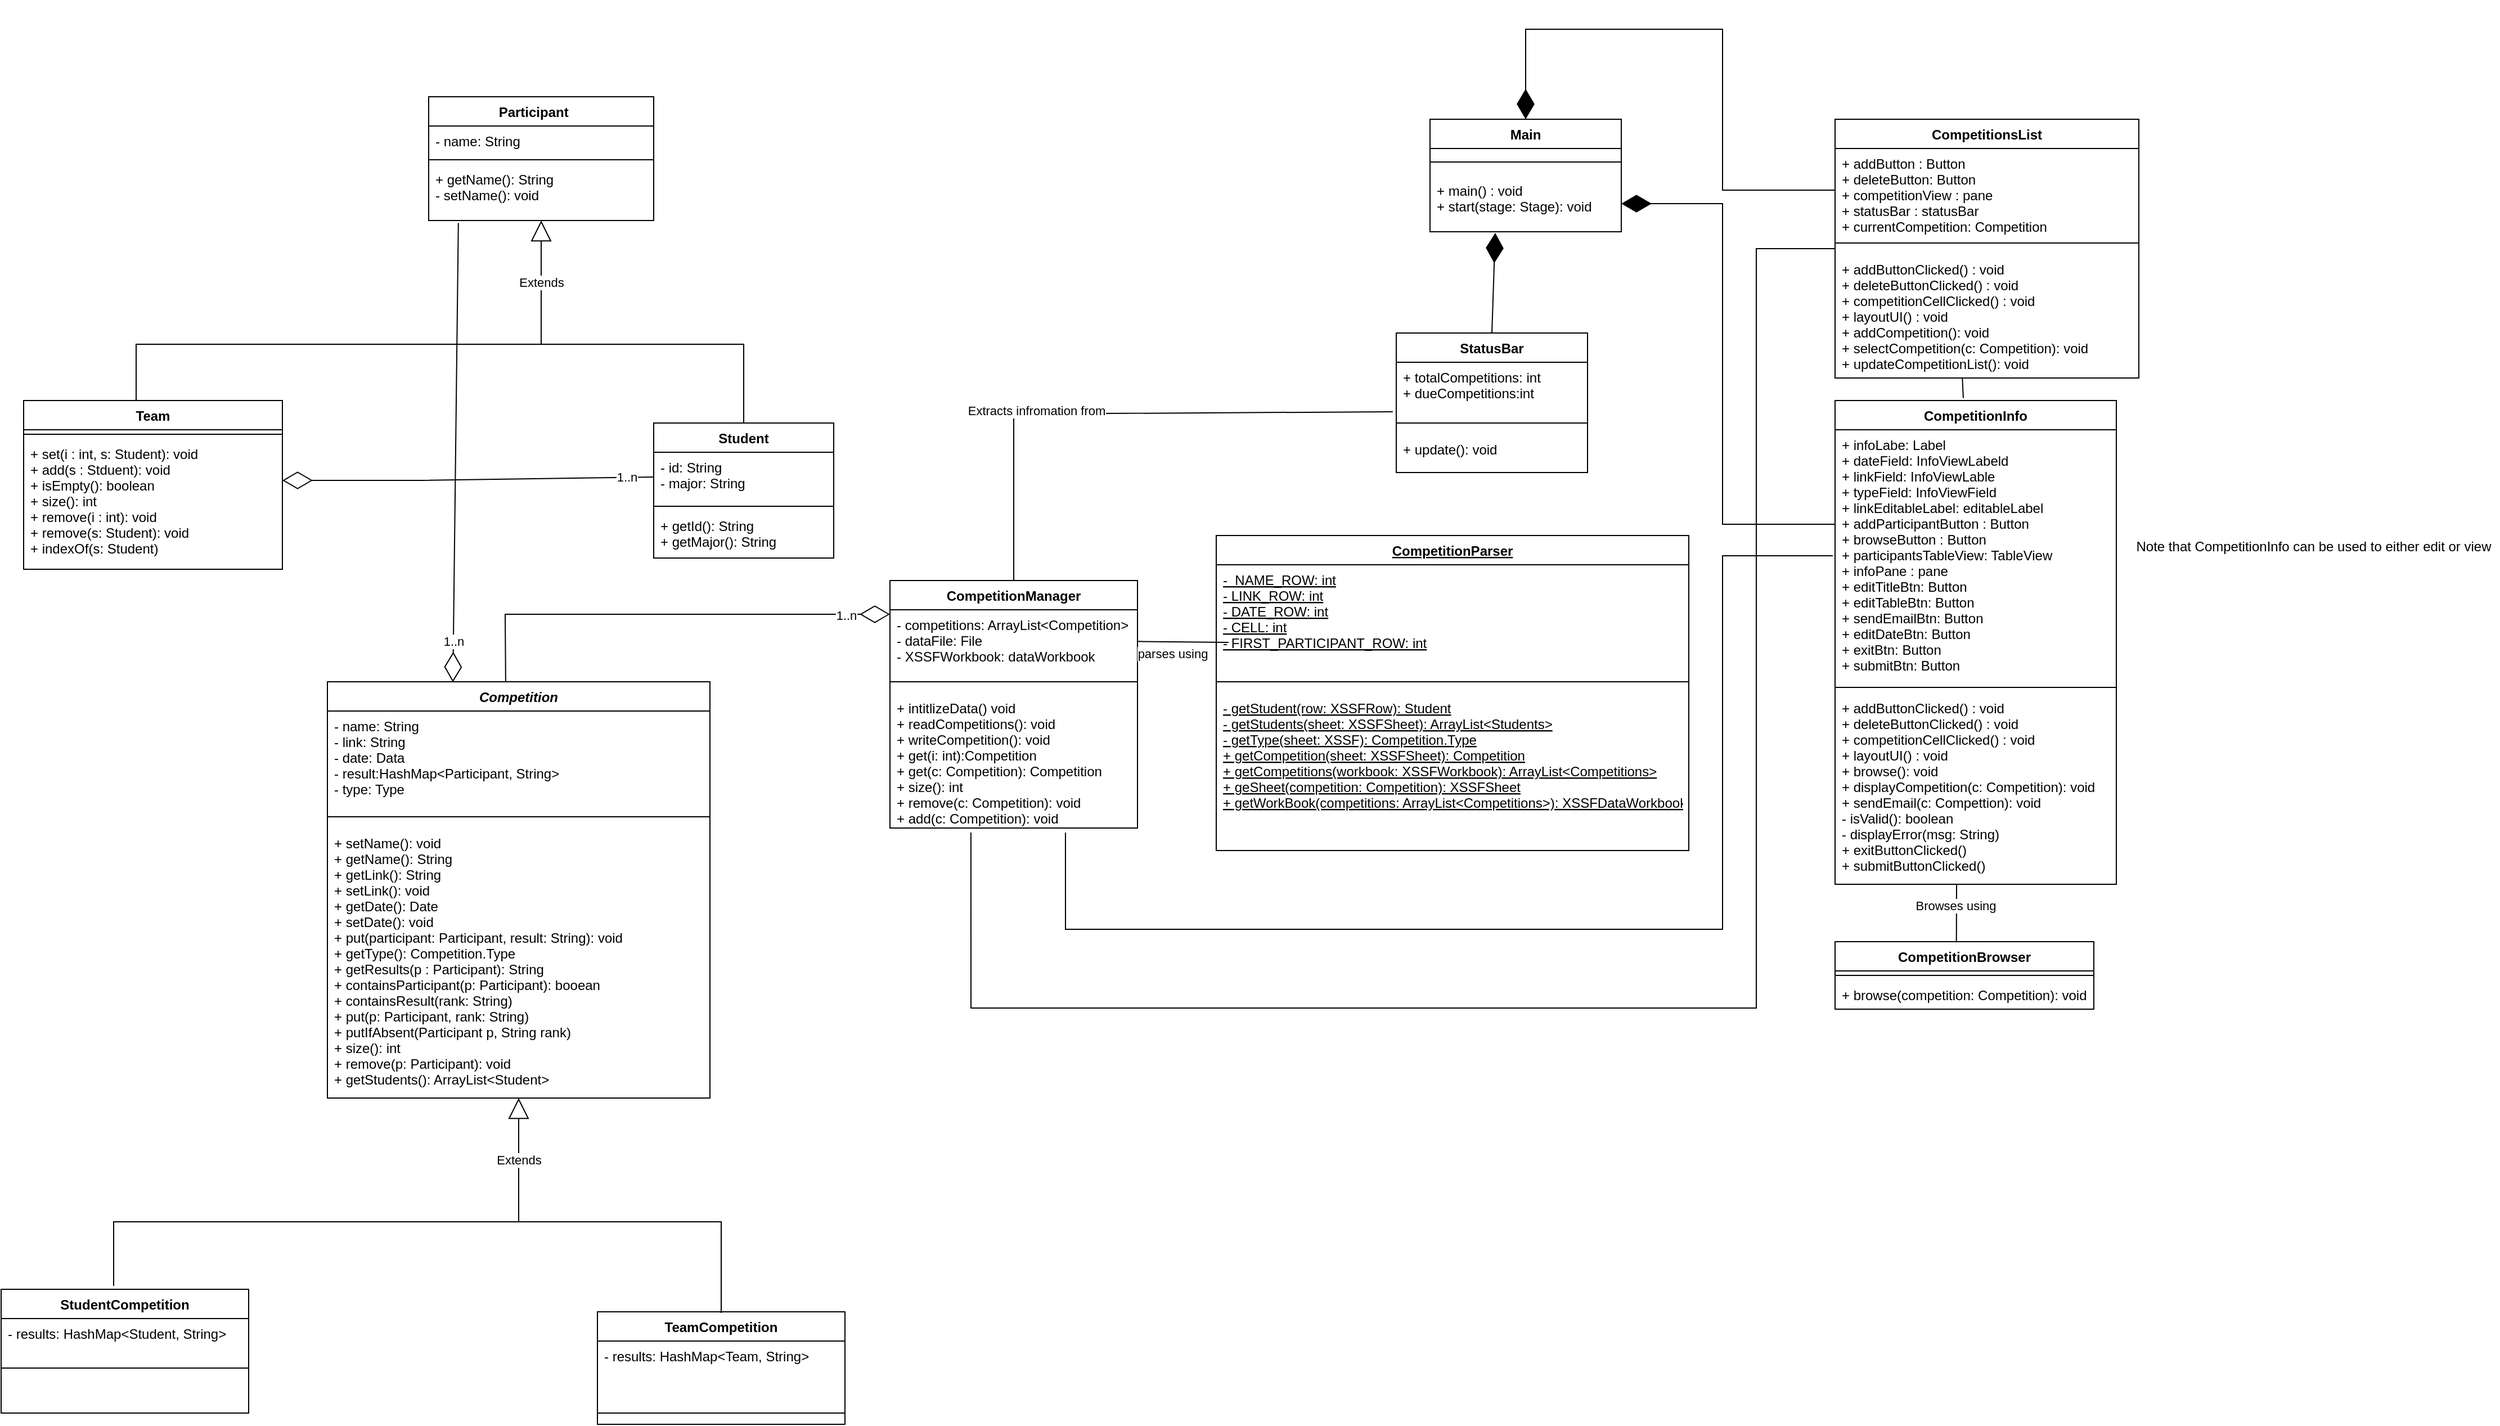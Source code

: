 <mxfile>
    <diagram id="GxxrP0lvxAbWxJMTPrHu" name="Page-1">
        <mxGraphModel dx="2403" dy="1568" grid="1" gridSize="10" guides="1" tooltips="1" connect="1" arrows="1" fold="1" page="1" pageScale="1" pageWidth="827" pageHeight="1169" math="0" shadow="0">
            <root>
                <mxCell id="0"/>
                <mxCell id="1" parent="0"/>
                <mxCell id="EJnaUkzqWR3YQyQ7dOgF-1" value="Main" style="swimlane;fontStyle=1;align=center;verticalAlign=top;childLayout=stackLayout;horizontal=1;startSize=26;horizontalStack=0;resizeParent=1;resizeParentMax=0;resizeLast=0;collapsible=1;marginBottom=0;" parent="1" vertex="1">
                    <mxGeometry x="100" width="170" height="100" as="geometry"/>
                </mxCell>
                <mxCell id="EJnaUkzqWR3YQyQ7dOgF-3" value="" style="line;strokeWidth=1;fillColor=none;align=left;verticalAlign=middle;spacingTop=-1;spacingLeft=3;spacingRight=3;rotatable=0;labelPosition=right;points=[];portConstraint=eastwest;" parent="EJnaUkzqWR3YQyQ7dOgF-1" vertex="1">
                    <mxGeometry y="26" width="170" height="24" as="geometry"/>
                </mxCell>
                <mxCell id="QGG74kZx5etVXOkYBk9g-1" value="+ main() : void&#10;+ start(stage: Stage): void&#10;" style="text;strokeColor=none;fillColor=none;align=left;verticalAlign=top;spacingLeft=4;spacingRight=4;overflow=hidden;rotatable=0;points=[[0,0.5],[1,0.5]];portConstraint=eastwest;fontStyle=0" parent="EJnaUkzqWR3YQyQ7dOgF-1" vertex="1">
                    <mxGeometry y="50" width="170" height="50" as="geometry"/>
                </mxCell>
                <mxCell id="EJnaUkzqWR3YQyQ7dOgF-13" value="CompetitionsList" style="swimlane;fontStyle=1;align=center;verticalAlign=top;childLayout=stackLayout;horizontal=1;startSize=26;horizontalStack=0;resizeParent=1;resizeParentMax=0;resizeLast=0;collapsible=1;marginBottom=0;" parent="1" vertex="1">
                    <mxGeometry x="460" width="270" height="230" as="geometry"/>
                </mxCell>
                <mxCell id="QGG74kZx5etVXOkYBk9g-5" value="+ addButton : Button&#10;+ deleteButton: Button&#10;+ competitionView : pane&#10;+ statusBar : statusBar&#10;+ currentCompetition: Competition&#10;" style="text;strokeColor=none;fillColor=none;align=left;verticalAlign=top;spacingLeft=4;spacingRight=4;overflow=hidden;rotatable=0;points=[[0,0.5],[1,0.5]];portConstraint=eastwest;" parent="EJnaUkzqWR3YQyQ7dOgF-13" vertex="1">
                    <mxGeometry y="26" width="270" height="74" as="geometry"/>
                </mxCell>
                <mxCell id="EJnaUkzqWR3YQyQ7dOgF-15" value="" style="line;strokeWidth=1;fillColor=none;align=left;verticalAlign=middle;spacingTop=-1;spacingLeft=3;spacingRight=3;rotatable=0;labelPosition=right;points=[];portConstraint=eastwest;" parent="EJnaUkzqWR3YQyQ7dOgF-13" vertex="1">
                    <mxGeometry y="100" width="270" height="20" as="geometry"/>
                </mxCell>
                <mxCell id="EJnaUkzqWR3YQyQ7dOgF-16" value="+ addButtonClicked() : void&#10;+ deleteButtonClicked() : void&#10;+ competitionCellClicked() : void&#10;+ layoutUI() : void&#10;+ addCompetition(): void&#10;+ selectCompetition(c: Competition): void&#10;+ updateCompetitionList(): void&#10;&#10;&#10;&#10;&#10;" style="text;strokeColor=none;fillColor=none;align=left;verticalAlign=top;spacingLeft=4;spacingRight=4;overflow=hidden;rotatable=0;points=[[0,0.5],[1,0.5]];portConstraint=eastwest;" parent="EJnaUkzqWR3YQyQ7dOgF-13" vertex="1">
                    <mxGeometry y="120" width="270" height="110" as="geometry"/>
                </mxCell>
                <mxCell id="EJnaUkzqWR3YQyQ7dOgF-33" value="Competition" style="swimlane;fontStyle=3;align=center;verticalAlign=top;childLayout=stackLayout;horizontal=1;startSize=26;horizontalStack=0;resizeParent=1;resizeParentMax=0;resizeLast=0;collapsible=1;marginBottom=0;" parent="1" vertex="1">
                    <mxGeometry x="-880" y="500" width="340" height="370" as="geometry"/>
                </mxCell>
                <mxCell id="EJnaUkzqWR3YQyQ7dOgF-34" value="- name: String&#10;- link: String&#10;- date: Data&#10;- result:HashMap&lt;Participant, String&gt;&#10;- type: Type" style="text;strokeColor=none;fillColor=none;align=left;verticalAlign=top;spacingLeft=4;spacingRight=4;overflow=hidden;rotatable=0;points=[[0,0.5],[1,0.5]];portConstraint=eastwest;fontStyle=0" parent="EJnaUkzqWR3YQyQ7dOgF-33" vertex="1">
                    <mxGeometry y="26" width="340" height="84" as="geometry"/>
                </mxCell>
                <mxCell id="EJnaUkzqWR3YQyQ7dOgF-35" value="" style="line;strokeWidth=1;fillColor=none;align=left;verticalAlign=middle;spacingTop=-1;spacingLeft=3;spacingRight=3;rotatable=0;labelPosition=right;points=[];portConstraint=eastwest;" parent="EJnaUkzqWR3YQyQ7dOgF-33" vertex="1">
                    <mxGeometry y="110" width="340" height="20" as="geometry"/>
                </mxCell>
                <mxCell id="EJnaUkzqWR3YQyQ7dOgF-36" value="+ setName(): void&#10;+ getName(): String&#10;+ getLink(): String&#10;+ setLink(): void&#10;+ getDate(): Date&#10;+ setDate(): void&#10;+ put(participant: Participant, result: String): void&#10;+ getType(): Competition.Type&#10;+ getResults(p : Participant): String&#10;+ containsParticipant(p: Participant): booean&#10;+ containsResult(rank: String)&#10;+ put(p: Participant, rank: String)&#10;+ putIfAbsent(Participant p, String rank)&#10;+ size(): int&#10;+ remove(p: Participant): void&#10;+ getStudents(): ArrayList&lt;Student&gt;&#10;&#10;&#10;&#10;&#10;&#10;" style="text;strokeColor=none;fillColor=none;align=left;verticalAlign=top;spacingLeft=4;spacingRight=4;overflow=hidden;rotatable=0;points=[[0,0.5],[1,0.5]];portConstraint=eastwest;" parent="EJnaUkzqWR3YQyQ7dOgF-33" vertex="1">
                    <mxGeometry y="130" width="340" height="240" as="geometry"/>
                </mxCell>
                <mxCell id="QGG74kZx5etVXOkYBk9g-6" value="CompetitionInfo" style="swimlane;fontStyle=1;align=center;verticalAlign=top;childLayout=stackLayout;horizontal=1;startSize=26;horizontalStack=0;resizeParent=1;resizeParentMax=0;resizeLast=0;collapsible=1;marginBottom=0;" parent="1" vertex="1">
                    <mxGeometry x="460" y="250" width="250" height="430" as="geometry"/>
                </mxCell>
                <mxCell id="QGG74kZx5etVXOkYBk9g-7" value="+ infoLabe: Label&#10;+ dateField: InfoViewLabeld&#10;+ linkField: InfoViewLable&#10;+ typeField: InfoViewField&#10;+ linkEditableLabel: editableLabel&#10;+ addParticipantButton : Button&#10;+ browseButton : Button&#10;+ participantsTableView: TableView&#10;+ infoPane : pane&#10;+ editTitleBtn: Button&#10;+ editTableBtn: Button&#10;+ sendEmailBtn: Button&#10;+ editDateBtn: Button&#10;+ exitBtn: Button&#10;+ submitBtn: Button&#10;&#10;&#10;" style="text;strokeColor=none;fillColor=none;align=left;verticalAlign=top;spacingLeft=4;spacingRight=4;overflow=hidden;rotatable=0;points=[[0,0.5],[1,0.5]];portConstraint=eastwest;" parent="QGG74kZx5etVXOkYBk9g-6" vertex="1">
                    <mxGeometry y="26" width="250" height="224" as="geometry"/>
                </mxCell>
                <mxCell id="QGG74kZx5etVXOkYBk9g-8" value="" style="line;strokeWidth=1;fillColor=none;align=left;verticalAlign=middle;spacingTop=-1;spacingLeft=3;spacingRight=3;rotatable=0;labelPosition=right;points=[];portConstraint=eastwest;" parent="QGG74kZx5etVXOkYBk9g-6" vertex="1">
                    <mxGeometry y="250" width="250" height="10" as="geometry"/>
                </mxCell>
                <mxCell id="QGG74kZx5etVXOkYBk9g-9" value="+ addButtonClicked() : void&#10;+ deleteButtonClicked() : void&#10;+ competitionCellClicked() : void&#10;+ layoutUI() : void&#10;+ browse(): void&#10;+ displayCompetition(c: Competition): void&#10;+ sendEmail(c: Compettion): void&#10;- isValid(): boolean&#10;- displayError(msg: String)&#10;+ exitButtonClicked()&#10;+ submitButtonClicked()&#10;" style="text;strokeColor=none;fillColor=none;align=left;verticalAlign=top;spacingLeft=4;spacingRight=4;overflow=hidden;rotatable=0;points=[[0,0.5],[1,0.5]];portConstraint=eastwest;" parent="QGG74kZx5etVXOkYBk9g-6" vertex="1">
                    <mxGeometry y="260" width="250" height="170" as="geometry"/>
                </mxCell>
                <mxCell id="0c5YRF4WHMTncs785dVi-13" value="CompetitionManager" style="swimlane;fontStyle=1;align=center;verticalAlign=top;childLayout=stackLayout;horizontal=1;startSize=26;horizontalStack=0;resizeParent=1;resizeParentMax=0;resizeLast=0;collapsible=1;marginBottom=0;" parent="1" vertex="1">
                    <mxGeometry x="-380" y="410" width="220" height="220" as="geometry"/>
                </mxCell>
                <mxCell id="0c5YRF4WHMTncs785dVi-14" value="- competitions: ArrayList&lt;Competition&gt;&#10;- dataFile: File&#10;- XSSFWorkbook: dataWorkbook&#10;" style="text;strokeColor=none;fillColor=none;align=left;verticalAlign=top;spacingLeft=4;spacingRight=4;overflow=hidden;rotatable=0;points=[[0,0.5],[1,0.5]];portConstraint=eastwest;fontStyle=0" parent="0c5YRF4WHMTncs785dVi-13" vertex="1">
                    <mxGeometry y="26" width="220" height="54" as="geometry"/>
                </mxCell>
                <mxCell id="0c5YRF4WHMTncs785dVi-15" value="" style="line;strokeWidth=1;fillColor=none;align=left;verticalAlign=middle;spacingTop=-1;spacingLeft=3;spacingRight=3;rotatable=0;labelPosition=right;points=[];portConstraint=eastwest;" parent="0c5YRF4WHMTncs785dVi-13" vertex="1">
                    <mxGeometry y="80" width="220" height="20" as="geometry"/>
                </mxCell>
                <mxCell id="0c5YRF4WHMTncs785dVi-16" value="+ intitlizeData() void&#10;+ readCompetitions(): void&#10;+ writeCompetition(): void&#10;+ get(i: int):Competition&#10;+ get(c: Competition): Competition&#10;+ size(): int&#10;+ remove(c: Competition): void&#10;+ add(c: Competition): void&#10;&#10;&#10;" style="text;strokeColor=none;fillColor=none;align=left;verticalAlign=top;spacingLeft=4;spacingRight=4;overflow=hidden;rotatable=0;points=[[0,0.5],[1,0.5]];portConstraint=eastwest;" parent="0c5YRF4WHMTncs785dVi-13" vertex="1">
                    <mxGeometry y="100" width="220" height="120" as="geometry"/>
                </mxCell>
                <mxCell id="0c5YRF4WHMTncs785dVi-21" value="TeamCompetition" style="swimlane;fontStyle=1;align=center;verticalAlign=top;childLayout=stackLayout;horizontal=1;startSize=26;horizontalStack=0;resizeParent=1;resizeParentMax=0;resizeLast=0;collapsible=1;marginBottom=0;" parent="1" vertex="1">
                    <mxGeometry x="-640" y="1060" width="220" height="100" as="geometry"/>
                </mxCell>
                <mxCell id="0c5YRF4WHMTncs785dVi-22" value="- results: HashMap&lt;Team, String&gt;" style="text;strokeColor=none;fillColor=none;align=left;verticalAlign=top;spacingLeft=4;spacingRight=4;overflow=hidden;rotatable=0;points=[[0,0.5],[1,0.5]];portConstraint=eastwest;fontStyle=0" parent="0c5YRF4WHMTncs785dVi-21" vertex="1">
                    <mxGeometry y="26" width="220" height="54" as="geometry"/>
                </mxCell>
                <mxCell id="0c5YRF4WHMTncs785dVi-23" value="" style="line;strokeWidth=1;fillColor=none;align=left;verticalAlign=middle;spacingTop=-1;spacingLeft=3;spacingRight=3;rotatable=0;labelPosition=right;points=[];portConstraint=eastwest;" parent="0c5YRF4WHMTncs785dVi-21" vertex="1">
                    <mxGeometry y="80" width="220" height="20" as="geometry"/>
                </mxCell>
                <mxCell id="0c5YRF4WHMTncs785dVi-25" value="CompetitionParser" style="swimlane;fontStyle=5;align=center;verticalAlign=top;childLayout=stackLayout;horizontal=1;startSize=26;horizontalStack=0;resizeParent=1;resizeParentMax=0;resizeLast=0;collapsible=1;marginBottom=0;" parent="1" vertex="1">
                    <mxGeometry x="-90" y="370" width="420" height="280" as="geometry"/>
                </mxCell>
                <mxCell id="0c5YRF4WHMTncs785dVi-26" value="-  NAME_ROW: int&#10;-  LINK_ROW: int&#10;-  DATE_ROW: int&#10;-  CELL: int&#10;- FIRST_PARTICIPANT_ROW: int&#10;" style="text;strokeColor=none;fillColor=none;align=left;verticalAlign=top;spacingLeft=4;spacingRight=4;overflow=hidden;rotatable=0;points=[[0,0.5],[1,0.5]];portConstraint=eastwest;fontStyle=4" parent="0c5YRF4WHMTncs785dVi-25" vertex="1">
                    <mxGeometry y="26" width="420" height="94" as="geometry"/>
                </mxCell>
                <mxCell id="0c5YRF4WHMTncs785dVi-27" value="" style="line;strokeWidth=1;fillColor=none;align=left;verticalAlign=middle;spacingTop=-1;spacingLeft=3;spacingRight=3;rotatable=0;labelPosition=right;points=[];portConstraint=eastwest;" parent="0c5YRF4WHMTncs785dVi-25" vertex="1">
                    <mxGeometry y="120" width="420" height="20" as="geometry"/>
                </mxCell>
                <mxCell id="0c5YRF4WHMTncs785dVi-28" value="- getStudent(row: XSSFRow): Student&#10;- getStudents(sheet: XSSFSheet): ArrayList&lt;Students&gt;&#10;- getType(sheet: XSSF): Competition.Type&#10;+ getCompetition(sheet: XSSFSheet): Competition&#10;+ getCompetitions(workbook: XSSFWorkbook): ArrayList&lt;Competitions&gt;&#10;+ geSheet(competition: Competition): XSSFSheet&#10;+ getWorkBook(competitions: ArrayList&lt;Competitions&gt;): XSSFDataWorkbook &#10;" style="text;strokeColor=none;fillColor=none;align=left;verticalAlign=top;spacingLeft=4;spacingRight=4;overflow=hidden;rotatable=0;points=[[0,0.5],[1,0.5]];portConstraint=eastwest;fontStyle=4" parent="0c5YRF4WHMTncs785dVi-25" vertex="1">
                    <mxGeometry y="140" width="420" height="140" as="geometry"/>
                </mxCell>
                <mxCell id="0c5YRF4WHMTncs785dVi-29" value="StudentCompetition" style="swimlane;fontStyle=1;align=center;verticalAlign=top;childLayout=stackLayout;horizontal=1;startSize=26;horizontalStack=0;resizeParent=1;resizeParentMax=0;resizeLast=0;collapsible=1;marginBottom=0;" parent="1" vertex="1">
                    <mxGeometry x="-1170" y="1040" width="220" height="110" as="geometry"/>
                </mxCell>
                <mxCell id="0c5YRF4WHMTncs785dVi-30" value="- results: HashMap&lt;Student, String&gt;" style="text;strokeColor=none;fillColor=none;align=left;verticalAlign=top;spacingLeft=4;spacingRight=4;overflow=hidden;rotatable=0;points=[[0,0.5],[1,0.5]];portConstraint=eastwest;fontStyle=0" parent="0c5YRF4WHMTncs785dVi-29" vertex="1">
                    <mxGeometry y="26" width="220" height="34" as="geometry"/>
                </mxCell>
                <mxCell id="0c5YRF4WHMTncs785dVi-31" value="" style="line;strokeWidth=1;fillColor=none;align=left;verticalAlign=middle;spacingTop=-1;spacingLeft=3;spacingRight=3;rotatable=0;labelPosition=right;points=[];portConstraint=eastwest;" parent="0c5YRF4WHMTncs785dVi-29" vertex="1">
                    <mxGeometry y="60" width="220" height="20" as="geometry"/>
                </mxCell>
                <mxCell id="0c5YRF4WHMTncs785dVi-32" value="&#10;" style="text;strokeColor=none;fillColor=none;align=left;verticalAlign=top;spacingLeft=4;spacingRight=4;overflow=hidden;rotatable=0;points=[[0,0.5],[1,0.5]];portConstraint=eastwest;" parent="0c5YRF4WHMTncs785dVi-29" vertex="1">
                    <mxGeometry y="80" width="220" height="30" as="geometry"/>
                </mxCell>
                <mxCell id="6HsjpcbzOpORPiPXT8NS-8" value="Extends" style="endArrow=block;endSize=16;endFill=0;html=1;rounded=0;entryX=0.5;entryY=1;entryDx=0;entryDy=0;" parent="1" edge="1">
                    <mxGeometry width="160" relative="1" as="geometry">
                        <mxPoint x="-690" y="200" as="sourcePoint"/>
                        <mxPoint x="-690" y="90" as="targetPoint"/>
                    </mxGeometry>
                </mxCell>
                <mxCell id="6HsjpcbzOpORPiPXT8NS-10" value="" style="endArrow=none;html=1;rounded=0;exitX=0.5;exitY=0;exitDx=0;exitDy=0;" parent="1" edge="1">
                    <mxGeometry width="50" height="50" relative="1" as="geometry">
                        <mxPoint x="-1050" y="257" as="sourcePoint"/>
                        <mxPoint x="-690" y="200" as="targetPoint"/>
                        <Array as="points">
                            <mxPoint x="-1050" y="200"/>
                        </Array>
                    </mxGeometry>
                </mxCell>
                <mxCell id="6HsjpcbzOpORPiPXT8NS-11" value="" style="endArrow=none;html=1;rounded=0;exitX=0.5;exitY=0;exitDx=0;exitDy=0;" parent="1" edge="1">
                    <mxGeometry width="50" height="50" relative="1" as="geometry">
                        <mxPoint x="-510" y="281" as="sourcePoint"/>
                        <mxPoint x="-690" y="200" as="targetPoint"/>
                        <Array as="points">
                            <mxPoint x="-510" y="200"/>
                        </Array>
                    </mxGeometry>
                </mxCell>
                <mxCell id="6HsjpcbzOpORPiPXT8NS-17" value="" style="endArrow=diamondThin;endFill=0;endSize=24;html=1;rounded=0;entryX=1;entryY=0.319;entryDx=0;entryDy=0;entryPerimeter=0;exitX=0;exitY=0.5;exitDx=0;exitDy=0;" parent="1" source="6HsjpcbzOpORPiPXT8NS-29" target="6HsjpcbzOpORPiPXT8NS-36" edge="1">
                    <mxGeometry width="160" relative="1" as="geometry">
                        <mxPoint x="-630" y="329" as="sourcePoint"/>
                        <mxPoint x="-873.92" y="385.668" as="targetPoint"/>
                        <Array as="points">
                            <mxPoint x="-797" y="321"/>
                        </Array>
                    </mxGeometry>
                </mxCell>
                <mxCell id="VfqzEj0OTGTTC5FNFpXB-12" value="1..n" style="edgeLabel;html=1;align=center;verticalAlign=middle;resizable=0;points=[];" parent="6HsjpcbzOpORPiPXT8NS-17" vertex="1" connectable="0">
                    <mxGeometry x="-0.855" y="-1" relative="1" as="geometry">
                        <mxPoint as="offset"/>
                    </mxGeometry>
                </mxCell>
                <mxCell id="6HsjpcbzOpORPiPXT8NS-28" value="Student" style="swimlane;fontStyle=1;align=center;verticalAlign=top;childLayout=stackLayout;horizontal=1;startSize=26;horizontalStack=0;resizeParent=1;resizeParentMax=0;resizeLast=0;collapsible=1;marginBottom=0;" parent="1" vertex="1">
                    <mxGeometry x="-590" y="270" width="160" height="120" as="geometry"/>
                </mxCell>
                <mxCell id="6HsjpcbzOpORPiPXT8NS-29" value="- id: String&#10;- major: String&#10;" style="text;strokeColor=none;fillColor=none;align=left;verticalAlign=top;spacingLeft=4;spacingRight=4;overflow=hidden;rotatable=0;points=[[0,0.5],[1,0.5]];portConstraint=eastwest;" parent="6HsjpcbzOpORPiPXT8NS-28" vertex="1">
                    <mxGeometry y="26" width="160" height="44" as="geometry"/>
                </mxCell>
                <mxCell id="6HsjpcbzOpORPiPXT8NS-30" value="" style="line;strokeWidth=1;fillColor=none;align=left;verticalAlign=middle;spacingTop=-1;spacingLeft=3;spacingRight=3;rotatable=0;labelPosition=right;points=[];portConstraint=eastwest;" parent="6HsjpcbzOpORPiPXT8NS-28" vertex="1">
                    <mxGeometry y="70" width="160" height="8" as="geometry"/>
                </mxCell>
                <mxCell id="6HsjpcbzOpORPiPXT8NS-31" value="+ getId(): String&#10;+ getMajor(): String&#10;" style="text;strokeColor=none;fillColor=none;align=left;verticalAlign=top;spacingLeft=4;spacingRight=4;overflow=hidden;rotatable=0;points=[[0,0.5],[1,0.5]];portConstraint=eastwest;" parent="6HsjpcbzOpORPiPXT8NS-28" vertex="1">
                    <mxGeometry y="78" width="160" height="42" as="geometry"/>
                </mxCell>
                <mxCell id="6HsjpcbzOpORPiPXT8NS-33" value="Team" style="swimlane;fontStyle=1;align=center;verticalAlign=top;childLayout=stackLayout;horizontal=1;startSize=26;horizontalStack=0;resizeParent=1;resizeParentMax=0;resizeLast=0;collapsible=1;marginBottom=0;" parent="1" vertex="1">
                    <mxGeometry x="-1150" y="250" width="230" height="150" as="geometry"/>
                </mxCell>
                <mxCell id="6HsjpcbzOpORPiPXT8NS-35" value="" style="line;strokeWidth=1;fillColor=none;align=left;verticalAlign=middle;spacingTop=-1;spacingLeft=3;spacingRight=3;rotatable=0;labelPosition=right;points=[];portConstraint=eastwest;" parent="6HsjpcbzOpORPiPXT8NS-33" vertex="1">
                    <mxGeometry y="26" width="230" height="8" as="geometry"/>
                </mxCell>
                <mxCell id="6HsjpcbzOpORPiPXT8NS-36" value="+ set(i : int, s: Student): void&#10;+ add(s : Stduent): void&#10;+ isEmpty(): boolean&#10;+ size(): int&#10;+ remove(i : int): void&#10;+ remove(s: Student): void&#10;+ indexOf(s: Student)" style="text;strokeColor=none;fillColor=none;align=left;verticalAlign=top;spacingLeft=4;spacingRight=4;overflow=hidden;rotatable=0;points=[[0,0.5],[1,0.5]];portConstraint=eastwest;" parent="6HsjpcbzOpORPiPXT8NS-33" vertex="1">
                    <mxGeometry y="34" width="230" height="116" as="geometry"/>
                </mxCell>
                <mxCell id="6HsjpcbzOpORPiPXT8NS-37" value="Participant    " style="swimlane;fontStyle=1;align=center;verticalAlign=top;childLayout=stackLayout;horizontal=1;startSize=26;horizontalStack=0;resizeParent=1;resizeParentMax=0;resizeLast=0;collapsible=1;marginBottom=0;" parent="1" vertex="1">
                    <mxGeometry x="-790" y="-20" width="200" height="110" as="geometry"/>
                </mxCell>
                <mxCell id="6HsjpcbzOpORPiPXT8NS-38" value="- name: String" style="text;strokeColor=none;fillColor=none;align=left;verticalAlign=top;spacingLeft=4;spacingRight=4;overflow=hidden;rotatable=0;points=[[0,0.5],[1,0.5]];portConstraint=eastwest;" parent="6HsjpcbzOpORPiPXT8NS-37" vertex="1">
                    <mxGeometry y="26" width="200" height="26" as="geometry"/>
                </mxCell>
                <mxCell id="6HsjpcbzOpORPiPXT8NS-39" value="" style="line;strokeWidth=1;fillColor=none;align=left;verticalAlign=middle;spacingTop=-1;spacingLeft=3;spacingRight=3;rotatable=0;labelPosition=right;points=[];portConstraint=eastwest;" parent="6HsjpcbzOpORPiPXT8NS-37" vertex="1">
                    <mxGeometry y="52" width="200" height="8" as="geometry"/>
                </mxCell>
                <mxCell id="6HsjpcbzOpORPiPXT8NS-40" value="+ getName(): String&#10;- setName(): void&#10;" style="text;strokeColor=none;fillColor=none;align=left;verticalAlign=top;spacingLeft=4;spacingRight=4;overflow=hidden;rotatable=0;points=[[0,0.5],[1,0.5]];portConstraint=eastwest;" parent="6HsjpcbzOpORPiPXT8NS-37" vertex="1">
                    <mxGeometry y="60" width="200" height="50" as="geometry"/>
                </mxCell>
                <mxCell id="1q_wQC3C_rtbA6xubm2z-1" value="Extends" style="endArrow=block;endSize=16;endFill=0;html=1;rounded=0;entryX=0.5;entryY=1;entryDx=0;entryDy=0;" parent="1" edge="1">
                    <mxGeometry width="160" relative="1" as="geometry">
                        <mxPoint x="-710" y="980" as="sourcePoint"/>
                        <mxPoint x="-710" y="870" as="targetPoint"/>
                    </mxGeometry>
                </mxCell>
                <mxCell id="1q_wQC3C_rtbA6xubm2z-2" value="" style="endArrow=none;html=1;rounded=0;exitX=0.5;exitY=0;exitDx=0;exitDy=0;" parent="1" edge="1">
                    <mxGeometry width="50" height="50" relative="1" as="geometry">
                        <mxPoint x="-1070" y="1037" as="sourcePoint"/>
                        <mxPoint x="-710" y="980" as="targetPoint"/>
                        <Array as="points">
                            <mxPoint x="-1070" y="980"/>
                        </Array>
                    </mxGeometry>
                </mxCell>
                <mxCell id="1q_wQC3C_rtbA6xubm2z-3" value="" style="endArrow=none;html=1;rounded=0;exitX=0.5;exitY=0;exitDx=0;exitDy=0;" parent="1" edge="1">
                    <mxGeometry width="50" height="50" relative="1" as="geometry">
                        <mxPoint x="-530" y="1061" as="sourcePoint"/>
                        <mxPoint x="-710" y="980" as="targetPoint"/>
                        <Array as="points">
                            <mxPoint x="-530" y="980"/>
                        </Array>
                    </mxGeometry>
                </mxCell>
                <mxCell id="VfqzEj0OTGTTC5FNFpXB-4" value="" style="endArrow=none;html=1;rounded=0;entryX=0.026;entryY=0.734;entryDx=0;entryDy=0;entryPerimeter=0;" parent="1" source="0c5YRF4WHMTncs785dVi-14" target="0c5YRF4WHMTncs785dVi-26" edge="1">
                    <mxGeometry width="50" height="50" relative="1" as="geometry">
                        <mxPoint x="-60" y="580" as="sourcePoint"/>
                        <mxPoint x="-10" y="530" as="targetPoint"/>
                    </mxGeometry>
                </mxCell>
                <mxCell id="VfqzEj0OTGTTC5FNFpXB-10" value="parses using" style="edgeLabel;html=1;align=center;verticalAlign=middle;resizable=0;points=[];" parent="VfqzEj0OTGTTC5FNFpXB-4" vertex="1" connectable="0">
                    <mxGeometry x="0.587" y="-2" relative="1" as="geometry">
                        <mxPoint x="-33" y="8" as="offset"/>
                    </mxGeometry>
                </mxCell>
                <mxCell id="VfqzEj0OTGTTC5FNFpXB-5" value="" style="endArrow=diamondThin;endFill=0;endSize=24;html=1;rounded=0;exitX=0.466;exitY=0.001;exitDx=0;exitDy=0;exitPerimeter=0;" parent="1" source="EJnaUkzqWR3YQyQ7dOgF-33" edge="1">
                    <mxGeometry width="160" relative="1" as="geometry">
                        <mxPoint x="-730" y="370" as="sourcePoint"/>
                        <mxPoint x="-380" y="440" as="targetPoint"/>
                        <Array as="points">
                            <mxPoint x="-722" y="440"/>
                        </Array>
                    </mxGeometry>
                </mxCell>
                <mxCell id="VfqzEj0OTGTTC5FNFpXB-9" value="1..n" style="edgeLabel;html=1;align=center;verticalAlign=middle;resizable=0;points=[];" parent="VfqzEj0OTGTTC5FNFpXB-5" vertex="1" connectable="0">
                    <mxGeometry x="0.804" y="-1" relative="1" as="geometry">
                        <mxPoint as="offset"/>
                    </mxGeometry>
                </mxCell>
                <mxCell id="VfqzEj0OTGTTC5FNFpXB-7" value="" style="endArrow=diamondThin;endFill=0;endSize=24;html=1;rounded=0;exitX=0.132;exitY=1.045;exitDx=0;exitDy=0;exitPerimeter=0;entryX=0.328;entryY=0.001;entryDx=0;entryDy=0;entryPerimeter=0;" parent="1" source="6HsjpcbzOpORPiPXT8NS-40" target="EJnaUkzqWR3YQyQ7dOgF-33" edge="1">
                    <mxGeometry width="160" relative="1" as="geometry">
                        <mxPoint x="-850" y="310" as="sourcePoint"/>
                        <mxPoint x="-690" y="310" as="targetPoint"/>
                    </mxGeometry>
                </mxCell>
                <mxCell id="VfqzEj0OTGTTC5FNFpXB-8" value="1..n" style="edgeLabel;html=1;align=center;verticalAlign=middle;resizable=0;points=[];" parent="VfqzEj0OTGTTC5FNFpXB-7" vertex="1" connectable="0">
                    <mxGeometry x="0.697" y="-1" relative="1" as="geometry">
                        <mxPoint y="25" as="offset"/>
                    </mxGeometry>
                </mxCell>
                <mxCell id="VfqzEj0OTGTTC5FNFpXB-13" value="CompetitionBrowser" style="swimlane;fontStyle=1;align=center;verticalAlign=top;childLayout=stackLayout;horizontal=1;startSize=26;horizontalStack=0;resizeParent=1;resizeParentMax=0;resizeLast=0;collapsible=1;marginBottom=0;" parent="1" vertex="1">
                    <mxGeometry x="460" y="731" width="230" height="60" as="geometry"/>
                </mxCell>
                <mxCell id="VfqzEj0OTGTTC5FNFpXB-15" value="" style="line;strokeWidth=1;fillColor=none;align=left;verticalAlign=middle;spacingTop=-1;spacingLeft=3;spacingRight=3;rotatable=0;labelPosition=right;points=[];portConstraint=eastwest;" parent="VfqzEj0OTGTTC5FNFpXB-13" vertex="1">
                    <mxGeometry y="26" width="230" height="8" as="geometry"/>
                </mxCell>
                <mxCell id="VfqzEj0OTGTTC5FNFpXB-16" value="+ browse(competition: Competition): void" style="text;strokeColor=none;fillColor=none;align=left;verticalAlign=top;spacingLeft=4;spacingRight=4;overflow=hidden;rotatable=0;points=[[0,0.5],[1,0.5]];portConstraint=eastwest;" parent="VfqzEj0OTGTTC5FNFpXB-13" vertex="1">
                    <mxGeometry y="34" width="230" height="26" as="geometry"/>
                </mxCell>
                <mxCell id="VfqzEj0OTGTTC5FNFpXB-17" value="" style="endArrow=none;html=1;rounded=0;exitX=0.469;exitY=0.011;exitDx=0;exitDy=0;exitPerimeter=0;entryX=0.432;entryY=1;entryDx=0;entryDy=0;entryPerimeter=0;" parent="1" source="VfqzEj0OTGTTC5FNFpXB-13" target="QGG74kZx5etVXOkYBk9g-9" edge="1">
                    <mxGeometry width="50" height="50" relative="1" as="geometry">
                        <mxPoint x="450" y="420" as="sourcePoint"/>
                        <mxPoint x="500" y="370" as="targetPoint"/>
                    </mxGeometry>
                </mxCell>
                <mxCell id="VfqzEj0OTGTTC5FNFpXB-28" value="Browses using" style="edgeLabel;html=1;align=center;verticalAlign=middle;resizable=0;points=[];" parent="VfqzEj0OTGTTC5FNFpXB-17" vertex="1" connectable="0">
                    <mxGeometry x="0.252" y="1" relative="1" as="geometry">
                        <mxPoint as="offset"/>
                    </mxGeometry>
                </mxCell>
                <mxCell id="VfqzEj0OTGTTC5FNFpXB-22" value="" style="endArrow=none;html=1;rounded=0;exitX=0.456;exitY=-0.005;exitDx=0;exitDy=0;exitPerimeter=0;entryX=0.419;entryY=1;entryDx=0;entryDy=0;entryPerimeter=0;" parent="1" source="QGG74kZx5etVXOkYBk9g-6" target="EJnaUkzqWR3YQyQ7dOgF-16" edge="1">
                    <mxGeometry width="50" height="50" relative="1" as="geometry">
                        <mxPoint x="370" y="230" as="sourcePoint"/>
                        <mxPoint x="420" y="180" as="targetPoint"/>
                    </mxGeometry>
                </mxCell>
                <mxCell id="VfqzEj0OTGTTC5FNFpXB-23" value="Note that CompetitionInfo can be used to either edit or view" style="text;html=1;align=center;verticalAlign=middle;resizable=0;points=[];autosize=1;strokeColor=none;fillColor=none;" parent="1" vertex="1">
                    <mxGeometry x="720" y="370" width="330" height="20" as="geometry"/>
                </mxCell>
                <mxCell id="VfqzEj0OTGTTC5FNFpXB-34" value="" style="endArrow=none;html=1;rounded=0;exitX=0.5;exitY=0;exitDx=0;exitDy=0;entryX=-0.018;entryY=1;entryDx=0;entryDy=0;entryPerimeter=0;" parent="1" source="0c5YRF4WHMTncs785dVi-13" target="VfqzEj0OTGTTC5FNFpXB-39" edge="1">
                    <mxGeometry width="50" height="50" relative="1" as="geometry">
                        <mxPoint x="-30" y="380" as="sourcePoint"/>
                        <mxPoint x="55" y="288" as="targetPoint"/>
                        <Array as="points">
                            <mxPoint x="-270" y="262"/>
                        </Array>
                    </mxGeometry>
                </mxCell>
                <mxCell id="VfqzEj0OTGTTC5FNFpXB-36" value="Extracts infromation from" style="edgeLabel;html=1;align=center;verticalAlign=middle;resizable=0;points=[];" parent="VfqzEj0OTGTTC5FNFpXB-34" vertex="1" connectable="0">
                    <mxGeometry x="0.603" relative="1" as="geometry">
                        <mxPoint x="-221" y="-2" as="offset"/>
                    </mxGeometry>
                </mxCell>
                <mxCell id="VfqzEj0OTGTTC5FNFpXB-38" value="StatusBar" style="swimlane;fontStyle=1;align=center;verticalAlign=top;childLayout=stackLayout;horizontal=1;startSize=26;horizontalStack=0;resizeParent=1;resizeParentMax=0;resizeLast=0;collapsible=1;marginBottom=0;" parent="1" vertex="1">
                    <mxGeometry x="70" y="190" width="170" height="124" as="geometry"/>
                </mxCell>
                <mxCell id="VfqzEj0OTGTTC5FNFpXB-39" value="+ totalCompetitions: int&#10;+ dueCompetitions:int&#10;" style="text;strokeColor=none;fillColor=none;align=left;verticalAlign=top;spacingLeft=4;spacingRight=4;overflow=hidden;rotatable=0;points=[[0,0.5],[1,0.5]];portConstraint=eastwest;" parent="VfqzEj0OTGTTC5FNFpXB-38" vertex="1">
                    <mxGeometry y="26" width="170" height="44" as="geometry"/>
                </mxCell>
                <mxCell id="VfqzEj0OTGTTC5FNFpXB-40" value="" style="line;strokeWidth=1;fillColor=none;align=left;verticalAlign=middle;spacingTop=-1;spacingLeft=3;spacingRight=3;rotatable=0;labelPosition=right;points=[];portConstraint=eastwest;" parent="VfqzEj0OTGTTC5FNFpXB-38" vertex="1">
                    <mxGeometry y="70" width="170" height="20" as="geometry"/>
                </mxCell>
                <mxCell id="VfqzEj0OTGTTC5FNFpXB-41" value="+ update(): void" style="text;strokeColor=none;fillColor=none;align=left;verticalAlign=top;spacingLeft=4;spacingRight=4;overflow=hidden;rotatable=0;points=[[0,0.5],[1,0.5]];portConstraint=eastwest;" parent="VfqzEj0OTGTTC5FNFpXB-38" vertex="1">
                    <mxGeometry y="90" width="170" height="34" as="geometry"/>
                </mxCell>
                <mxCell id="VfqzEj0OTGTTC5FNFpXB-44" value="" style="endArrow=diamondThin;endFill=1;endSize=24;html=1;rounded=0;entryX=1;entryY=0.5;entryDx=0;entryDy=0;" parent="1" target="QGG74kZx5etVXOkYBk9g-1" edge="1">
                    <mxGeometry width="160" relative="1" as="geometry">
                        <mxPoint x="460" y="360" as="sourcePoint"/>
                        <mxPoint x="560" y="260" as="targetPoint"/>
                        <Array as="points">
                            <mxPoint x="360" y="360"/>
                            <mxPoint x="360" y="240"/>
                            <mxPoint x="360" y="75"/>
                        </Array>
                    </mxGeometry>
                </mxCell>
                <mxCell id="Azq9uCov9JC3c6e-A47C-1" value="" style="endArrow=none;html=1;rounded=0;exitX=0.709;exitY=1.033;exitDx=0;exitDy=0;exitPerimeter=0;" parent="1" source="0c5YRF4WHMTncs785dVi-16" edge="1">
                    <mxGeometry width="50" height="50" relative="1" as="geometry">
                        <mxPoint x="80" y="420" as="sourcePoint"/>
                        <mxPoint x="458" y="388" as="targetPoint"/>
                        <Array as="points">
                            <mxPoint x="-224" y="720"/>
                            <mxPoint x="360" y="720"/>
                            <mxPoint x="360" y="388"/>
                        </Array>
                    </mxGeometry>
                </mxCell>
                <mxCell id="Azq9uCov9JC3c6e-A47C-3" value="" style="endArrow=none;html=1;rounded=0;exitX=0.327;exitY=1.033;exitDx=0;exitDy=0;exitPerimeter=0;entryX=0;entryY=0.5;entryDx=0;entryDy=0;" parent="1" source="0c5YRF4WHMTncs785dVi-16" target="EJnaUkzqWR3YQyQ7dOgF-13" edge="1">
                    <mxGeometry width="50" height="50" relative="1" as="geometry">
                        <mxPoint x="80" y="420" as="sourcePoint"/>
                        <mxPoint x="130" y="370" as="targetPoint"/>
                        <Array as="points">
                            <mxPoint x="-308" y="790"/>
                            <mxPoint x="390" y="790"/>
                            <mxPoint x="390" y="115"/>
                        </Array>
                    </mxGeometry>
                </mxCell>
                <mxCell id="Azq9uCov9JC3c6e-A47C-4" value="" style="endArrow=diamondThin;endFill=1;endSize=24;html=1;rounded=0;exitX=0.5;exitY=0;exitDx=0;exitDy=0;entryX=0.341;entryY=1.02;entryDx=0;entryDy=0;entryPerimeter=0;" parent="1" source="VfqzEj0OTGTTC5FNFpXB-38" target="QGG74kZx5etVXOkYBk9g-1" edge="1">
                    <mxGeometry width="160" relative="1" as="geometry">
                        <mxPoint x="170" y="400" as="sourcePoint"/>
                        <mxPoint x="330" y="400" as="targetPoint"/>
                    </mxGeometry>
                </mxCell>
                <mxCell id="Azq9uCov9JC3c6e-A47C-7" value="" style="endArrow=diamondThin;endFill=1;endSize=24;html=1;rounded=0;entryX=0.5;entryY=0;entryDx=0;entryDy=0;exitX=0;exitY=0.5;exitDx=0;exitDy=0;" parent="1" source="QGG74kZx5etVXOkYBk9g-5" target="EJnaUkzqWR3YQyQ7dOgF-1" edge="1">
                    <mxGeometry width="160" relative="1" as="geometry">
                        <mxPoint x="410" y="140" as="sourcePoint"/>
                        <mxPoint x="570" y="140" as="targetPoint"/>
                        <Array as="points">
                            <mxPoint x="360" y="63"/>
                            <mxPoint x="360" y="-80"/>
                            <mxPoint x="185" y="-80"/>
                        </Array>
                    </mxGeometry>
                </mxCell>
            </root>
        </mxGraphModel>
    </diagram>
</mxfile>